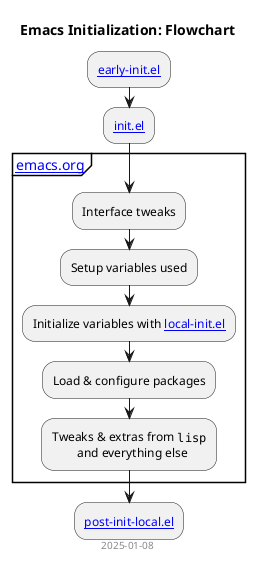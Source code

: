 @startuml
' flowchart
title Emacs Initialization: Flowchart
footer 2025-01-08
skinparam defaultTextAlignment center
:[[early-init.el]];
:[[init.el]];
partition "[[emacs.org]]" {
  :Interface tweaks;
  :Setup variables used;
  :Initialize variables with [[local-init.el]];
  :Load & configure packages;
  :Tweaks & extras from ""lisp""
    and everything else;
}
:[[post-init-local.el]];
@enduml

